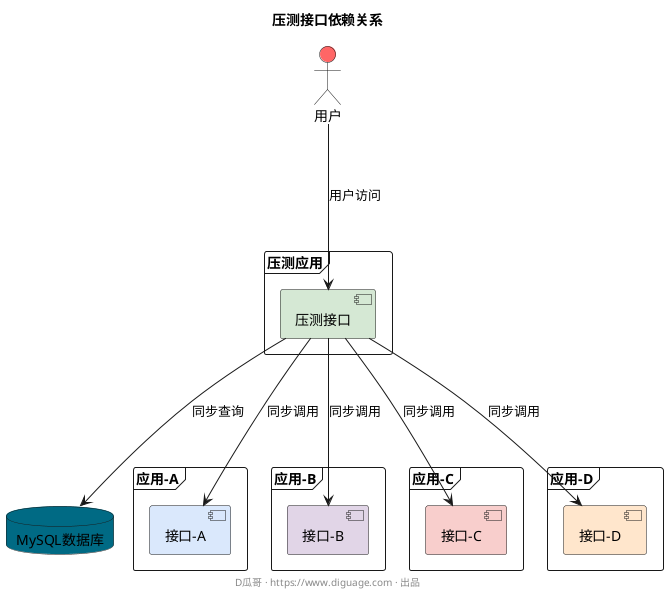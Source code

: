 @startuml
title **压测接口依赖关系**

actor 用户 #FF6666


frame 压测应用 {
    component "压测接口" #D5E8D4
}


frame 应用-A {
    component "接口-A" #DAE8FC
}

frame 应用-B {
    component "接口-B" #E1D5E7
}

frame 应用-C {
    component "接口-C" #F8CECC
}

frame 应用-D {
    component "接口-D" #FFE6CC
}

database "MySQL数据库" #006A84

用户 ---> "压测接口" : 用户访问
"压测接口" ---> "接口-A" : 同步调用
"压测接口" ---> "接口-B" : 同步调用
"压测接口" ---> "接口-C" : 同步调用
"压测接口" ---> "接口-D" : 同步调用
"压测接口" ---> "MySQL数据库" : 同步查询

footer D瓜哥 · https://www.diguage.com · 出品
@enduml